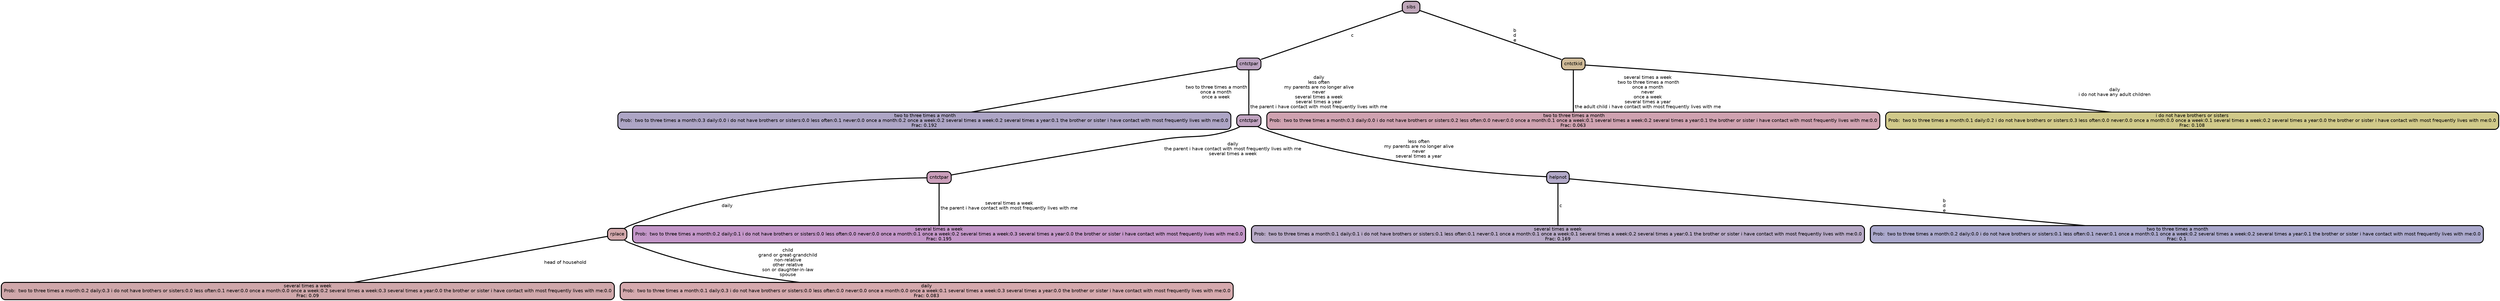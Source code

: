 graph Tree {
node [shape=box, style="filled, rounded",color="black",penwidth="3",fontcolor="black",                 fontname=helvetica] ;
graph [ranksep="0 equally", splines=straight,                 bgcolor=transparent, dpi=200] ;
edge [fontname=helvetica, color=black] ;
0 [label=" two to three times a month
Prob:  two to three times a month:0.3 daily:0.0 i do not have brothers or sisters:0.0 less often:0.1 never:0.0 once a month:0.2 once a week:0.2 several times a week:0.2 several times a year:0.1 the brother or sister i have contact with most frequently lives with me:0.0
Frac: 0.192", fillcolor="#ada5c5"] ;
1 [label="cntctpar", fillcolor="#bca3c1"] ;
2 [label="several times a week
Prob:  two to three times a month:0.2 daily:0.3 i do not have brothers or sisters:0.0 less often:0.1 never:0.0 once a month:0.0 once a week:0.2 several times a week:0.3 several times a year:0.0 the brother or sister i have contact with most frequently lives with me:0.0
Frac: 0.09", fillcolor="#cfa7aa"] ;
3 [label="rplace", fillcolor="#d2a8ab"] ;
4 [label="daily
Prob:  two to three times a month:0.1 daily:0.3 i do not have brothers or sisters:0.0 less often:0.0 never:0.0 once a month:0.0 once a week:0.1 several times a week:0.3 several times a year:0.0 the brother or sister i have contact with most frequently lives with me:0.0
Frac: 0.083", fillcolor="#d5a9ad"] ;
5 [label="cntctpar", fillcolor="#ca9eba"] ;
6 [label="several times a week
Prob:  two to three times a month:0.2 daily:0.1 i do not have brothers or sisters:0.0 less often:0.0 never:0.0 once a month:0.1 once a week:0.2 several times a week:0.3 several times a year:0.0 the brother or sister i have contact with most frequently lives with me:0.0
Frac: 0.195", fillcolor="#c396c8"] ;
7 [label="cntctpar", fillcolor="#c0a3c0"] ;
8 [label="several times a week
Prob:  two to three times a month:0.1 daily:0.1 i do not have brothers or sisters:0.1 less often:0.1 never:0.1 once a month:0.1 once a week:0.1 several times a week:0.2 several times a year:0.1 the brother or sister i have contact with most frequently lives with me:0.0
Frac: 0.169", fillcolor="#b7a9c6"] ;
9 [label="helpnot", fillcolor="#b2a9c8"] ;
10 [label=" two to three times a month
Prob:  two to three times a month:0.2 daily:0.0 i do not have brothers or sisters:0.1 less often:0.1 never:0.1 once a month:0.1 once a week:0.2 several times a week:0.2 several times a year:0.1 the brother or sister i have contact with most frequently lives with me:0.0
Frac: 0.1", fillcolor="#aaa8cc"] ;
11 [label="sibs", fillcolor="#bfa7ba"] ;
12 [label=" two to three times a month
Prob:  two to three times a month:0.3 daily:0.0 i do not have brothers or sisters:0.2 less often:0.0 never:0.0 once a month:0.1 once a week:0.1 several times a week:0.2 several times a year:0.1 the brother or sister i have contact with most frequently lives with me:0.0
Frac: 0.063", fillcolor="#cfa2b0"] ;
13 [label="cntctkid", fillcolor="#d0bb98"] ;
14 [label="i do not have brothers or sisters
Prob:  two to three times a month:0.1 daily:0.2 i do not have brothers or sisters:0.3 less often:0.0 never:0.0 once a month:0.0 once a week:0.1 several times a week:0.2 several times a year:0.0 the brother or sister i have contact with most frequently lives with me:0.0
Frac: 0.108", fillcolor="#d0c989"] ;
1 -- 0 [label="  two to three times a month\n once a month\n once a week",penwidth=3] ;
1 -- 7 [label=" daily\n less often\n my parents are no longer alive\n never\n several times a week\n several times a year\n the parent i have contact with most frequently lives with me",penwidth=3] ;
3 -- 2 [label=" head of household",penwidth=3] ;
3 -- 4 [label=" child\n grand or great-grandchild\n non-relative\n other relative\n son or daughter-in-law\n spouse",penwidth=3] ;
5 -- 3 [label=" daily",penwidth=3] ;
5 -- 6 [label=" several times a week\n the parent i have contact with most frequently lives with me",penwidth=3] ;
7 -- 5 [label=" daily\n the parent i have contact with most frequently lives with me\n several times a week",penwidth=3] ;
7 -- 9 [label=" less often\n my parents are no longer alive\n never\n several times a year",penwidth=3] ;
9 -- 8 [label=" c",penwidth=3] ;
9 -- 10 [label=" b\n d\n e",penwidth=3] ;
11 -- 1 [label=" c",penwidth=3] ;
11 -- 13 [label=" b\n d\n e",penwidth=3] ;
13 -- 12 [label=" several times a week\n  two to three times a month\n once a month\n never\n once a week\n several times a year\n the adult child i have contact with most frequently lives with me",penwidth=3] ;
13 -- 14 [label=" daily\n i do not have any adult children",penwidth=3] ;
{rank = same;}}